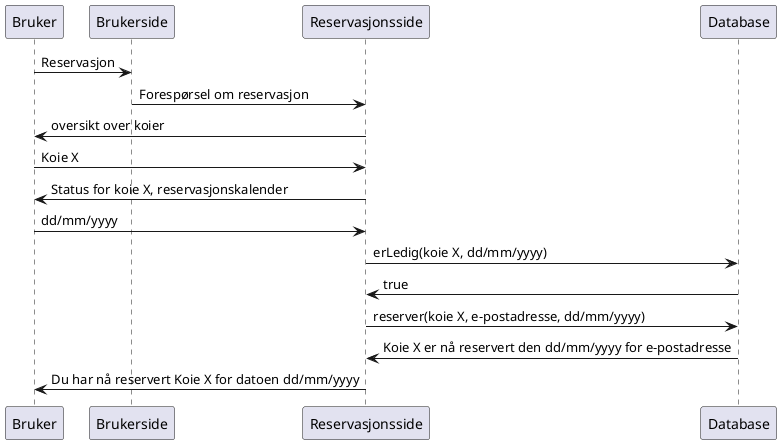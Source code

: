 @startuml
Bruker -> Brukerside: Reservasjon
Brukerside -> Reservasjonsside: Forespørsel om reservasjon
Reservasjonsside -> Bruker: oversikt over koier
Bruker -> Reservasjonsside: Koie X
Reservasjonsside -> Bruker: Status for koie X, reservasjonskalender
Bruker -> Reservasjonsside: dd/mm/yyyy
Reservasjonsside -> Database: erLedig(koie X, dd/mm/yyyy)
Database -> Reservasjonsside: true
Reservasjonsside -> Database: reserver(koie X, e-postadresse, dd/mm/yyyy)
Database -> Reservasjonsside: Koie X er nå reservert den dd/mm/yyyy for e-postadresse
Reservasjonsside -> Bruker: Du har nå reservert Koie X for datoen dd/mm/yyyy
@enduml



